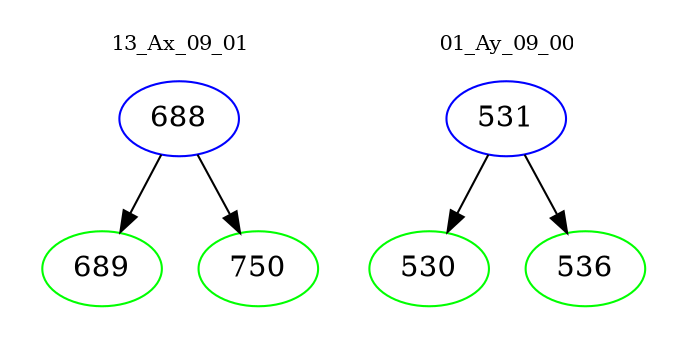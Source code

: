 digraph{
subgraph cluster_0 {
color = white
label = "13_Ax_09_01";
fontsize=10;
T0_688 [label="688", color="blue"]
T0_688 -> T0_689 [color="black"]
T0_689 [label="689", color="green"]
T0_688 -> T0_750 [color="black"]
T0_750 [label="750", color="green"]
}
subgraph cluster_1 {
color = white
label = "01_Ay_09_00";
fontsize=10;
T1_531 [label="531", color="blue"]
T1_531 -> T1_530 [color="black"]
T1_530 [label="530", color="green"]
T1_531 -> T1_536 [color="black"]
T1_536 [label="536", color="green"]
}
}
